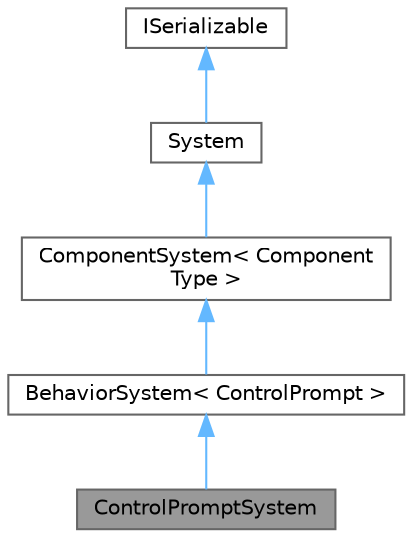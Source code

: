 digraph "ControlPromptSystem"
{
 // LATEX_PDF_SIZE
  bgcolor="transparent";
  edge [fontname=Helvetica,fontsize=10,labelfontname=Helvetica,labelfontsize=10];
  node [fontname=Helvetica,fontsize=10,shape=box,height=0.2,width=0.4];
  Node1 [id="Node000001",label="ControlPromptSystem",height=0.2,width=0.4,color="gray40", fillcolor="grey60", style="filled", fontcolor="black",tooltip="System that displays ControlPrompts from Actions."];
  Node2 -> Node1 [id="edge1_Node000001_Node000002",dir="back",color="steelblue1",style="solid",tooltip=" "];
  Node2 [id="Node000002",label="BehaviorSystem\< ControlPrompt \>",height=0.2,width=0.4,color="gray40", fillcolor="white", style="filled",URL="$da/d9c/classBehaviorSystem.html",tooltip=" "];
  Node3 -> Node2 [id="edge2_Node000002_Node000003",dir="back",color="steelblue1",style="solid",tooltip=" "];
  Node3 [id="Node000003",label="ComponentSystem\< Component\lType \>",height=0.2,width=0.4,color="gray40", fillcolor="white", style="filled",URL="$db/dcd/classComponentSystem.html",tooltip="System that keeps track of a specific kind of Component."];
  Node4 -> Node3 [id="edge3_Node000003_Node000004",dir="back",color="steelblue1",style="solid",tooltip=" "];
  Node4 [id="Node000004",label="System",height=0.2,width=0.4,color="gray40", fillcolor="white", style="filled",URL="$dd/d2d/classSystem.html",tooltip="Base class for all Systems."];
  Node5 -> Node4 [id="edge4_Node000004_Node000005",dir="back",color="steelblue1",style="solid",tooltip=" "];
  Node5 [id="Node000005",label="ISerializable",height=0.2,width=0.4,color="gray40", fillcolor="white", style="filled",URL="$db/df8/classISerializable.html",tooltip="interface for all serializable objects"];
}
